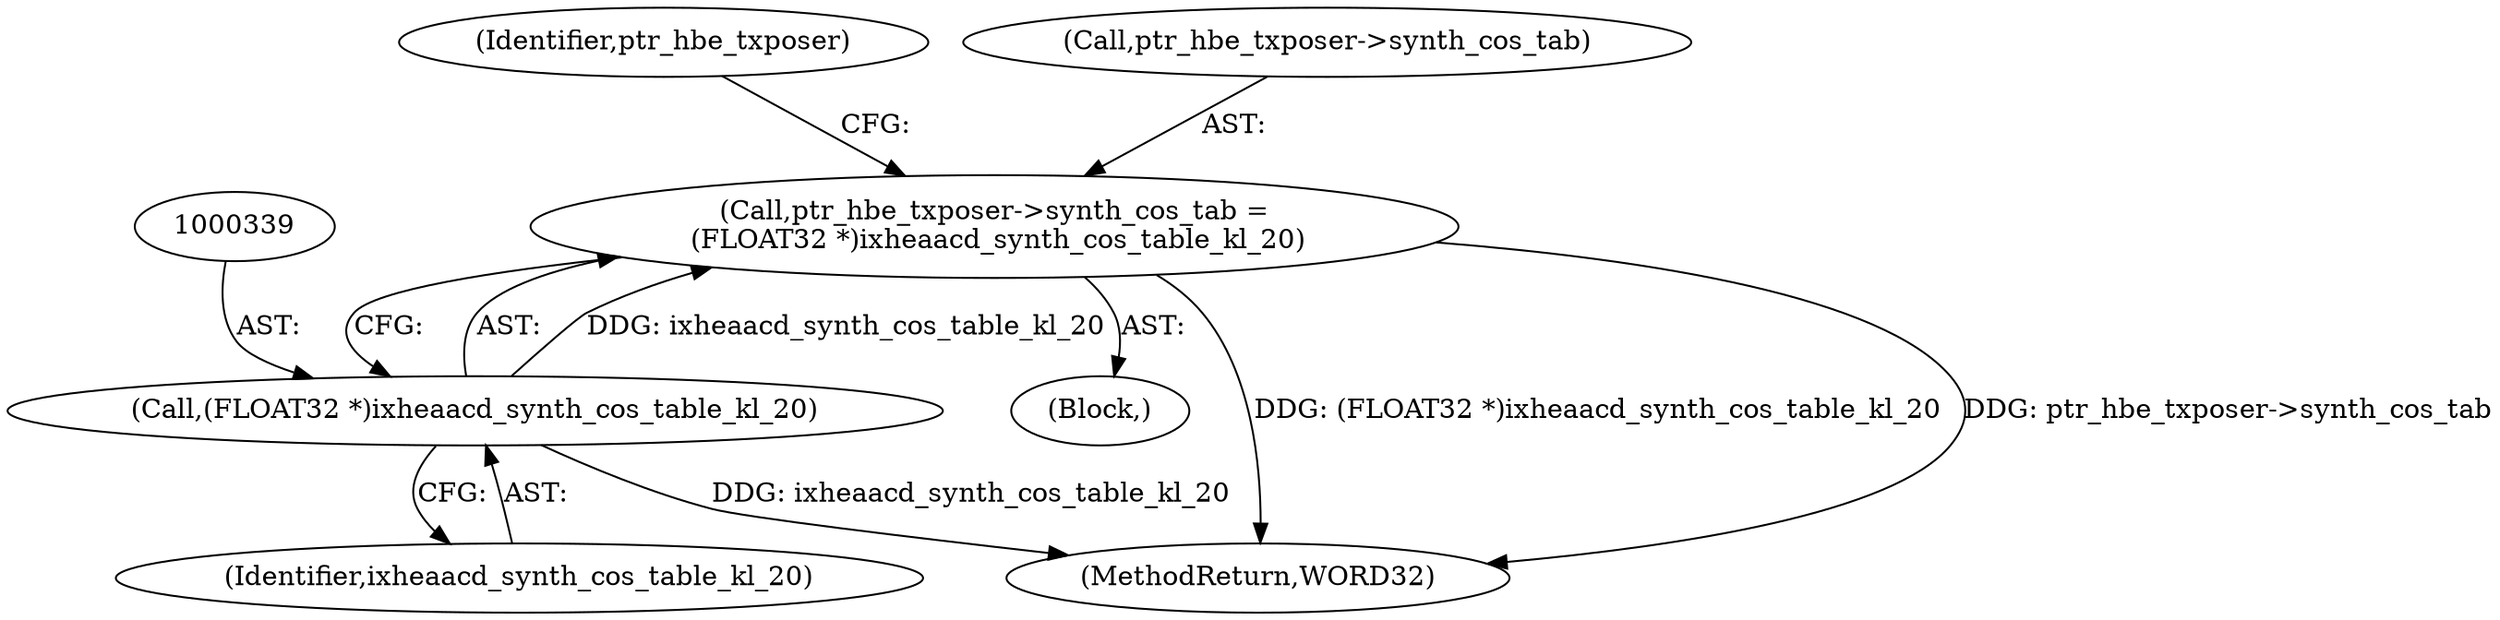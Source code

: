 digraph "0_Android_04e8cd58f075bec5892e369c8deebca9c67e855c_4@pointer" {
"1000334" [label="(Call,ptr_hbe_txposer->synth_cos_tab =\n (FLOAT32 *)ixheaacd_synth_cos_table_kl_20)"];
"1000338" [label="(Call,(FLOAT32 *)ixheaacd_synth_cos_table_kl_20)"];
"1000343" [label="(Identifier,ptr_hbe_txposer)"];
"1000236" [label="(Block,)"];
"1000571" [label="(MethodReturn,WORD32)"];
"1000338" [label="(Call,(FLOAT32 *)ixheaacd_synth_cos_table_kl_20)"];
"1000340" [label="(Identifier,ixheaacd_synth_cos_table_kl_20)"];
"1000334" [label="(Call,ptr_hbe_txposer->synth_cos_tab =\n (FLOAT32 *)ixheaacd_synth_cos_table_kl_20)"];
"1000335" [label="(Call,ptr_hbe_txposer->synth_cos_tab)"];
"1000334" -> "1000236"  [label="AST: "];
"1000334" -> "1000338"  [label="CFG: "];
"1000335" -> "1000334"  [label="AST: "];
"1000338" -> "1000334"  [label="AST: "];
"1000343" -> "1000334"  [label="CFG: "];
"1000334" -> "1000571"  [label="DDG: (FLOAT32 *)ixheaacd_synth_cos_table_kl_20"];
"1000334" -> "1000571"  [label="DDG: ptr_hbe_txposer->synth_cos_tab"];
"1000338" -> "1000334"  [label="DDG: ixheaacd_synth_cos_table_kl_20"];
"1000338" -> "1000340"  [label="CFG: "];
"1000339" -> "1000338"  [label="AST: "];
"1000340" -> "1000338"  [label="AST: "];
"1000338" -> "1000571"  [label="DDG: ixheaacd_synth_cos_table_kl_20"];
}

